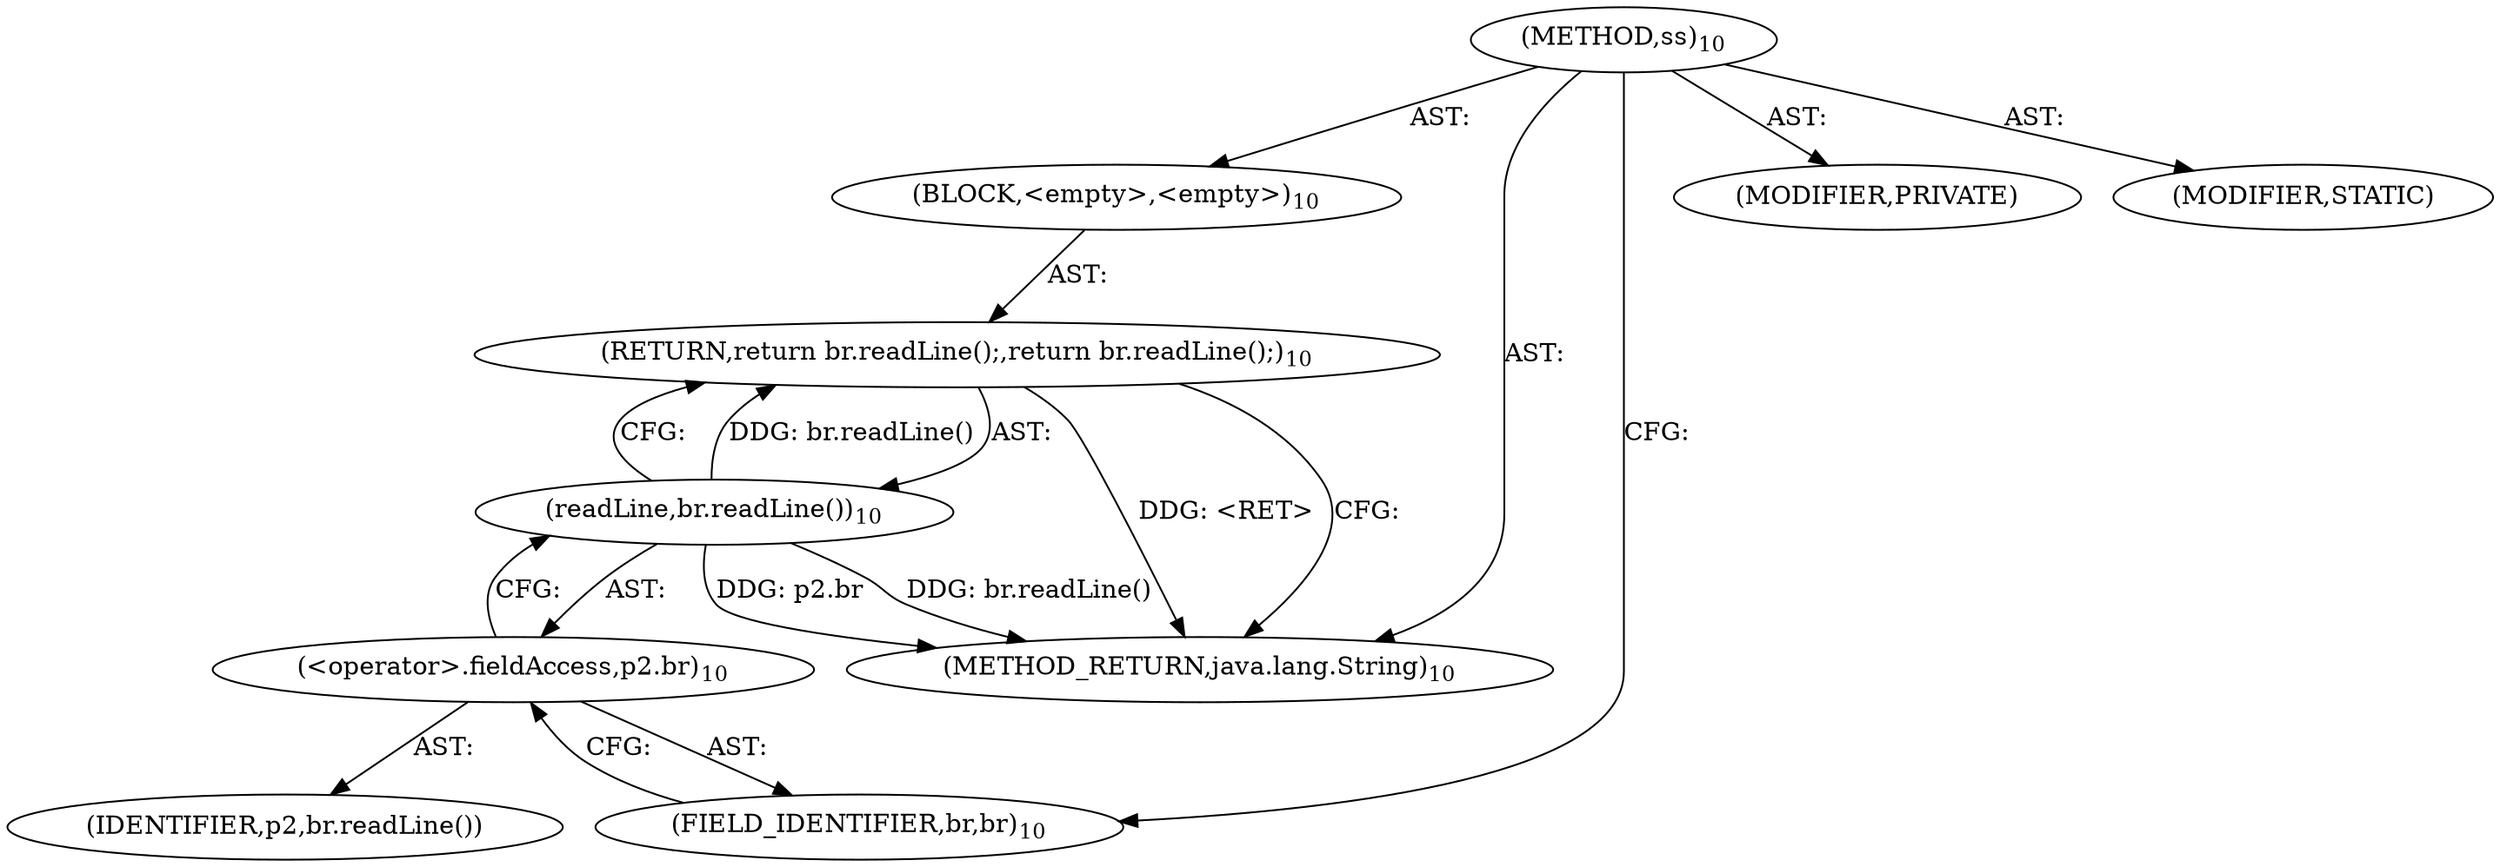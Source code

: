 digraph "ss" {  
"22" [label = <(METHOD,ss)<SUB>10</SUB>> ]
"23" [label = <(BLOCK,&lt;empty&gt;,&lt;empty&gt;)<SUB>10</SUB>> ]
"24" [label = <(RETURN,return br.readLine();,return br.readLine();)<SUB>10</SUB>> ]
"25" [label = <(readLine,br.readLine())<SUB>10</SUB>> ]
"26" [label = <(&lt;operator&gt;.fieldAccess,p2.br)<SUB>10</SUB>> ]
"27" [label = <(IDENTIFIER,p2,br.readLine())> ]
"28" [label = <(FIELD_IDENTIFIER,br,br)<SUB>10</SUB>> ]
"29" [label = <(MODIFIER,PRIVATE)> ]
"30" [label = <(MODIFIER,STATIC)> ]
"31" [label = <(METHOD_RETURN,java.lang.String)<SUB>10</SUB>> ]
  "22" -> "23"  [ label = "AST: "] 
  "22" -> "29"  [ label = "AST: "] 
  "22" -> "30"  [ label = "AST: "] 
  "22" -> "31"  [ label = "AST: "] 
  "23" -> "24"  [ label = "AST: "] 
  "24" -> "25"  [ label = "AST: "] 
  "25" -> "26"  [ label = "AST: "] 
  "26" -> "27"  [ label = "AST: "] 
  "26" -> "28"  [ label = "AST: "] 
  "24" -> "31"  [ label = "CFG: "] 
  "25" -> "24"  [ label = "CFG: "] 
  "26" -> "25"  [ label = "CFG: "] 
  "28" -> "26"  [ label = "CFG: "] 
  "22" -> "28"  [ label = "CFG: "] 
  "24" -> "31"  [ label = "DDG: &lt;RET&gt;"] 
  "25" -> "31"  [ label = "DDG: p2.br"] 
  "25" -> "31"  [ label = "DDG: br.readLine()"] 
  "25" -> "24"  [ label = "DDG: br.readLine()"] 
}
